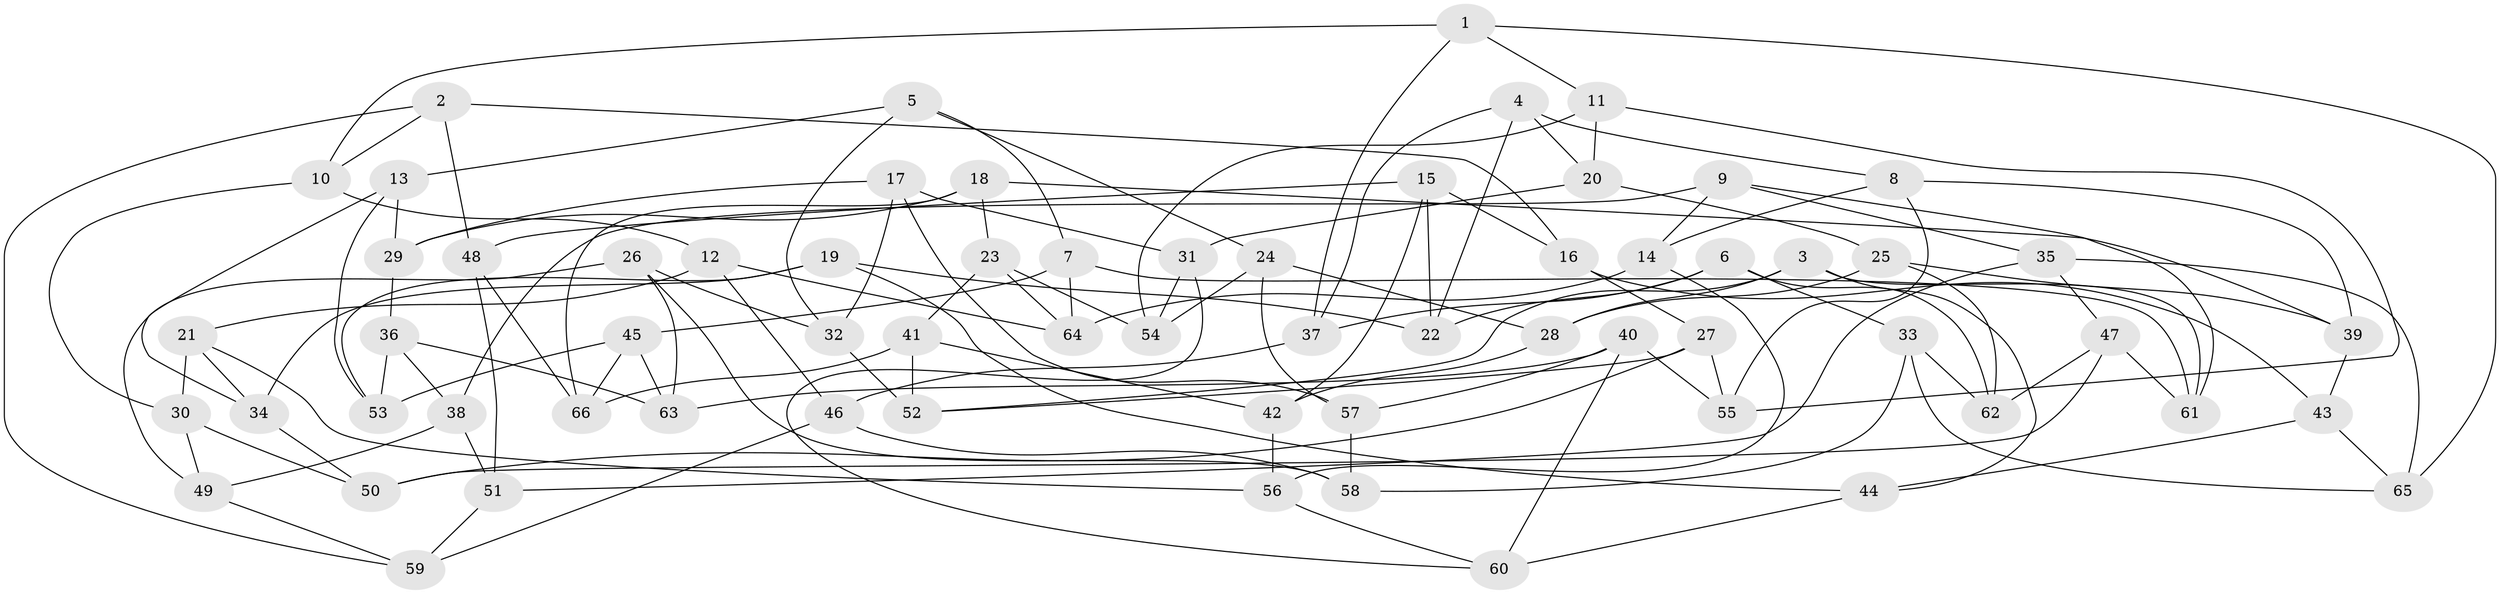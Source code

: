 // coarse degree distribution, {8: 0.07692307692307693, 10: 0.02564102564102564, 4: 0.46153846153846156, 6: 0.28205128205128205, 5: 0.10256410256410256, 3: 0.02564102564102564, 7: 0.02564102564102564}
// Generated by graph-tools (version 1.1) at 2025/20/03/04/25 18:20:45]
// undirected, 66 vertices, 132 edges
graph export_dot {
graph [start="1"]
  node [color=gray90,style=filled];
  1;
  2;
  3;
  4;
  5;
  6;
  7;
  8;
  9;
  10;
  11;
  12;
  13;
  14;
  15;
  16;
  17;
  18;
  19;
  20;
  21;
  22;
  23;
  24;
  25;
  26;
  27;
  28;
  29;
  30;
  31;
  32;
  33;
  34;
  35;
  36;
  37;
  38;
  39;
  40;
  41;
  42;
  43;
  44;
  45;
  46;
  47;
  48;
  49;
  50;
  51;
  52;
  53;
  54;
  55;
  56;
  57;
  58;
  59;
  60;
  61;
  62;
  63;
  64;
  65;
  66;
  1 -- 37;
  1 -- 11;
  1 -- 10;
  1 -- 65;
  2 -- 48;
  2 -- 10;
  2 -- 59;
  2 -- 16;
  3 -- 61;
  3 -- 52;
  3 -- 44;
  3 -- 28;
  4 -- 37;
  4 -- 8;
  4 -- 20;
  4 -- 22;
  5 -- 32;
  5 -- 24;
  5 -- 13;
  5 -- 7;
  6 -- 37;
  6 -- 33;
  6 -- 22;
  6 -- 62;
  7 -- 61;
  7 -- 64;
  7 -- 45;
  8 -- 14;
  8 -- 39;
  8 -- 55;
  9 -- 61;
  9 -- 35;
  9 -- 38;
  9 -- 14;
  10 -- 30;
  10 -- 12;
  11 -- 54;
  11 -- 20;
  11 -- 55;
  12 -- 64;
  12 -- 21;
  12 -- 46;
  13 -- 53;
  13 -- 34;
  13 -- 29;
  14 -- 56;
  14 -- 64;
  15 -- 22;
  15 -- 48;
  15 -- 42;
  15 -- 16;
  16 -- 27;
  16 -- 43;
  17 -- 31;
  17 -- 32;
  17 -- 57;
  17 -- 29;
  18 -- 39;
  18 -- 29;
  18 -- 66;
  18 -- 23;
  19 -- 34;
  19 -- 53;
  19 -- 44;
  19 -- 22;
  20 -- 25;
  20 -- 31;
  21 -- 34;
  21 -- 30;
  21 -- 56;
  23 -- 64;
  23 -- 54;
  23 -- 41;
  24 -- 28;
  24 -- 57;
  24 -- 54;
  25 -- 28;
  25 -- 62;
  25 -- 39;
  26 -- 32;
  26 -- 63;
  26 -- 58;
  26 -- 49;
  27 -- 52;
  27 -- 50;
  27 -- 55;
  28 -- 42;
  29 -- 36;
  30 -- 50;
  30 -- 49;
  31 -- 54;
  31 -- 60;
  32 -- 52;
  33 -- 58;
  33 -- 65;
  33 -- 62;
  34 -- 50;
  35 -- 51;
  35 -- 65;
  35 -- 47;
  36 -- 53;
  36 -- 63;
  36 -- 38;
  37 -- 46;
  38 -- 51;
  38 -- 49;
  39 -- 43;
  40 -- 60;
  40 -- 55;
  40 -- 57;
  40 -- 63;
  41 -- 66;
  41 -- 42;
  41 -- 52;
  42 -- 56;
  43 -- 65;
  43 -- 44;
  44 -- 60;
  45 -- 53;
  45 -- 66;
  45 -- 63;
  46 -- 58;
  46 -- 59;
  47 -- 50;
  47 -- 61;
  47 -- 62;
  48 -- 66;
  48 -- 51;
  49 -- 59;
  51 -- 59;
  56 -- 60;
  57 -- 58;
}
